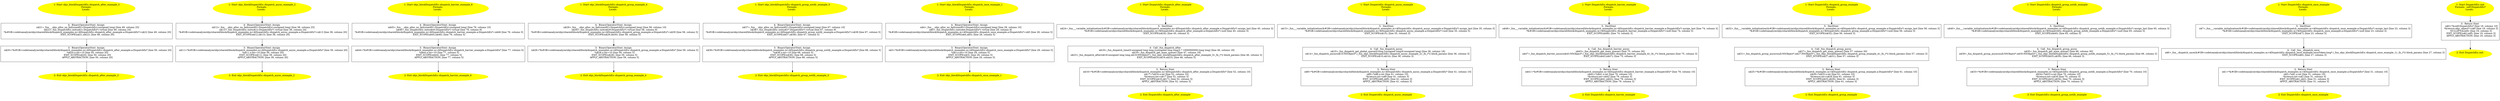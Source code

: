 /* @generated */
digraph cfg {
"objc_blockDispatchEx::dispatch_after_example_3.6e9398bb753d10e1e5234dfa24ad1e09_1" [label="1: Start objc_blockDispatchEx::dispatch_after_example_3\nFormals: \nLocals:  \n  " color=yellow style=filled]
	

	 "objc_blockDispatchEx::dispatch_after_example_3.6e9398bb753d10e1e5234dfa24ad1e09_1" -> "objc_blockDispatchEx::dispatch_after_example_3.6e9398bb753d10e1e5234dfa24ad1e09_4" ;
"objc_blockDispatchEx::dispatch_after_example_3.6e9398bb753d10e1e5234dfa24ad1e09_2" [label="2: Exit objc_blockDispatchEx::dispatch_after_example_3 \n  " color=yellow style=filled]
	

"objc_blockDispatchEx::dispatch_after_example_3.6e9398bb753d10e1e5234dfa24ad1e09_3" [label="3:  BinaryOperatorStmt: Assign \n   n$20=*&#GB<codetoanalyze/objc/shared/block/dispatch_examples.m>$DispatchEx::dispatch_after_example.a:DispatchEx* [line 50, column 20]\n  *n$20.x:int=10 [line 50, column 20]\n  EXIT_SCOPE(n$20); [line 50, column 20]\n  APPLY_ABSTRACTION; [line 50, column 20]\n " shape="box"]
	

	 "objc_blockDispatchEx::dispatch_after_example_3.6e9398bb753d10e1e5234dfa24ad1e09_3" -> "objc_blockDispatchEx::dispatch_after_example_3.6e9398bb753d10e1e5234dfa24ad1e09_2" ;
"objc_blockDispatchEx::dispatch_after_example_3.6e9398bb753d10e1e5234dfa24ad1e09_4" [label="4:  BinaryOperatorStmt: Assign \n   n$21=_fun___objc_alloc_no_fail(sizeof(t=DispatchEx):unsigned long) [line 49, column 25]\n  n$22=_fun_DispatchEx::init(n$21:DispatchEx*) virtual [line 49, column 24]\n  *&#GB<codetoanalyze/objc/shared/block/dispatch_examples.m>$DispatchEx::dispatch_after_example.a:DispatchEx*=n$22 [line 49, column 20]\n  EXIT_SCOPE(n$21,n$22); [line 49, column 20]\n " shape="box"]
	

	 "objc_blockDispatchEx::dispatch_after_example_3.6e9398bb753d10e1e5234dfa24ad1e09_4" -> "objc_blockDispatchEx::dispatch_after_example_3.6e9398bb753d10e1e5234dfa24ad1e09_3" ;
"objc_blockDispatchEx::dispatch_async_example_2.fa5a3367063c1299f87ec871fed2d30b_1" [label="1: Start objc_blockDispatchEx::dispatch_async_example_2\nFormals: \nLocals:  \n  " color=yellow style=filled]
	

	 "objc_blockDispatchEx::dispatch_async_example_2.fa5a3367063c1299f87ec871fed2d30b_1" -> "objc_blockDispatchEx::dispatch_async_example_2.fa5a3367063c1299f87ec871fed2d30b_4" ;
"objc_blockDispatchEx::dispatch_async_example_2.fa5a3367063c1299f87ec871fed2d30b_2" [label="2: Exit objc_blockDispatchEx::dispatch_async_example_2 \n  " color=yellow style=filled]
	

"objc_blockDispatchEx::dispatch_async_example_2.fa5a3367063c1299f87ec871fed2d30b_3" [label="3:  BinaryOperatorStmt: Assign \n   n$11=*&#GB<codetoanalyze/objc/shared/block/dispatch_examples.m>$DispatchEx::dispatch_async_example.a:DispatchEx* [line 39, column 20]\n  *n$11.x:int=10 [line 39, column 20]\n  EXIT_SCOPE(n$11); [line 39, column 20]\n  APPLY_ABSTRACTION; [line 39, column 20]\n " shape="box"]
	

	 "objc_blockDispatchEx::dispatch_async_example_2.fa5a3367063c1299f87ec871fed2d30b_3" -> "objc_blockDispatchEx::dispatch_async_example_2.fa5a3367063c1299f87ec871fed2d30b_2" ;
"objc_blockDispatchEx::dispatch_async_example_2.fa5a3367063c1299f87ec871fed2d30b_4" [label="4:  BinaryOperatorStmt: Assign \n   n$12=_fun___objc_alloc_no_fail(sizeof(t=DispatchEx):unsigned long) [line 38, column 25]\n  n$13=_fun_DispatchEx::init(n$12:DispatchEx*) virtual [line 38, column 24]\n  *&#GB<codetoanalyze/objc/shared/block/dispatch_examples.m>$DispatchEx::dispatch_async_example.a:DispatchEx*=n$13 [line 38, column 20]\n  EXIT_SCOPE(n$12,n$13); [line 38, column 20]\n " shape="box"]
	

	 "objc_blockDispatchEx::dispatch_async_example_2.fa5a3367063c1299f87ec871fed2d30b_4" -> "objc_blockDispatchEx::dispatch_async_example_2.fa5a3367063c1299f87ec871fed2d30b_3" ;
"objc_blockDispatchEx::dispatch_barrier_example_6.ba3ac5911ae9e3a82bd6b67ca544b8b7_1" [label="1: Start objc_blockDispatchEx::dispatch_barrier_example_6\nFormals: \nLocals:  \n  " color=yellow style=filled]
	

	 "objc_blockDispatchEx::dispatch_barrier_example_6.ba3ac5911ae9e3a82bd6b67ca544b8b7_1" -> "objc_blockDispatchEx::dispatch_barrier_example_6.ba3ac5911ae9e3a82bd6b67ca544b8b7_4" ;
"objc_blockDispatchEx::dispatch_barrier_example_6.ba3ac5911ae9e3a82bd6b67ca544b8b7_2" [label="2: Exit objc_blockDispatchEx::dispatch_barrier_example_6 \n  " color=yellow style=filled]
	

"objc_blockDispatchEx::dispatch_barrier_example_6.ba3ac5911ae9e3a82bd6b67ca544b8b7_3" [label="3:  BinaryOperatorStmt: Assign \n   n$44=*&#GB<codetoanalyze/objc/shared/block/dispatch_examples.m>$DispatchEx::dispatch_barrier_example.a:DispatchEx* [line 77, column 5]\n  *n$44.x:int=10 [line 77, column 5]\n  EXIT_SCOPE(n$44); [line 77, column 5]\n  APPLY_ABSTRACTION; [line 77, column 5]\n " shape="box"]
	

	 "objc_blockDispatchEx::dispatch_barrier_example_6.ba3ac5911ae9e3a82bd6b67ca544b8b7_3" -> "objc_blockDispatchEx::dispatch_barrier_example_6.ba3ac5911ae9e3a82bd6b67ca544b8b7_2" ;
"objc_blockDispatchEx::dispatch_barrier_example_6.ba3ac5911ae9e3a82bd6b67ca544b8b7_4" [label="4:  BinaryOperatorStmt: Assign \n   n$45=_fun___objc_alloc_no_fail(sizeof(t=DispatchEx):unsigned long) [line 76, column 10]\n  n$46=_fun_DispatchEx::init(n$45:DispatchEx*) virtual [line 76, column 9]\n  *&#GB<codetoanalyze/objc/shared/block/dispatch_examples.m>$DispatchEx::dispatch_barrier_example.a:DispatchEx*=n$46 [line 76, column 5]\n  EXIT_SCOPE(n$45,n$46); [line 76, column 5]\n " shape="box"]
	

	 "objc_blockDispatchEx::dispatch_barrier_example_6.ba3ac5911ae9e3a82bd6b67ca544b8b7_4" -> "objc_blockDispatchEx::dispatch_barrier_example_6.ba3ac5911ae9e3a82bd6b67ca544b8b7_3" ;
"objc_blockDispatchEx::dispatch_group_example_4.c2800d28963d2b21480cccdc47d7f3ac_1" [label="1: Start objc_blockDispatchEx::dispatch_group_example_4\nFormals: \nLocals:  \n  " color=yellow style=filled]
	

	 "objc_blockDispatchEx::dispatch_group_example_4.c2800d28963d2b21480cccdc47d7f3ac_1" -> "objc_blockDispatchEx::dispatch_group_example_4.c2800d28963d2b21480cccdc47d7f3ac_4" ;
"objc_blockDispatchEx::dispatch_group_example_4.c2800d28963d2b21480cccdc47d7f3ac_2" [label="2: Exit objc_blockDispatchEx::dispatch_group_example_4 \n  " color=yellow style=filled]
	

"objc_blockDispatchEx::dispatch_group_example_4.c2800d28963d2b21480cccdc47d7f3ac_3" [label="3:  BinaryOperatorStmt: Assign \n   n$28=*&#GB<codetoanalyze/objc/shared/block/dispatch_examples.m>$DispatchEx::dispatch_group_example.a:DispatchEx* [line 59, column 5]\n  *n$28.x:int=10 [line 59, column 5]\n  EXIT_SCOPE(n$28); [line 59, column 5]\n  APPLY_ABSTRACTION; [line 59, column 5]\n " shape="box"]
	

	 "objc_blockDispatchEx::dispatch_group_example_4.c2800d28963d2b21480cccdc47d7f3ac_3" -> "objc_blockDispatchEx::dispatch_group_example_4.c2800d28963d2b21480cccdc47d7f3ac_2" ;
"objc_blockDispatchEx::dispatch_group_example_4.c2800d28963d2b21480cccdc47d7f3ac_4" [label="4:  BinaryOperatorStmt: Assign \n   n$29=_fun___objc_alloc_no_fail(sizeof(t=DispatchEx):unsigned long) [line 58, column 10]\n  n$30=_fun_DispatchEx::init(n$29:DispatchEx*) virtual [line 58, column 9]\n  *&#GB<codetoanalyze/objc/shared/block/dispatch_examples.m>$DispatchEx::dispatch_group_example.a:DispatchEx*=n$30 [line 58, column 5]\n  EXIT_SCOPE(n$29,n$30); [line 58, column 5]\n " shape="box"]
	

	 "objc_blockDispatchEx::dispatch_group_example_4.c2800d28963d2b21480cccdc47d7f3ac_4" -> "objc_blockDispatchEx::dispatch_group_example_4.c2800d28963d2b21480cccdc47d7f3ac_3" ;
"objc_blockDispatchEx::dispatch_group_notify_example_5.a0aee72ff872d034fa63a16b19a6f65d_1" [label="1: Start objc_blockDispatchEx::dispatch_group_notify_example_5\nFormals: \nLocals:  \n  " color=yellow style=filled]
	

	 "objc_blockDispatchEx::dispatch_group_notify_example_5.a0aee72ff872d034fa63a16b19a6f65d_1" -> "objc_blockDispatchEx::dispatch_group_notify_example_5.a0aee72ff872d034fa63a16b19a6f65d_4" ;
"objc_blockDispatchEx::dispatch_group_notify_example_5.a0aee72ff872d034fa63a16b19a6f65d_2" [label="2: Exit objc_blockDispatchEx::dispatch_group_notify_example_5 \n  " color=yellow style=filled]
	

"objc_blockDispatchEx::dispatch_group_notify_example_5.a0aee72ff872d034fa63a16b19a6f65d_3" [label="3:  BinaryOperatorStmt: Assign \n   n$36=*&#GB<codetoanalyze/objc/shared/block/dispatch_examples.m>$DispatchEx::dispatch_group_notify_example.a:DispatchEx* [line 68, column 5]\n  *n$36.x:int=10 [line 68, column 5]\n  EXIT_SCOPE(n$36); [line 68, column 5]\n  APPLY_ABSTRACTION; [line 68, column 5]\n " shape="box"]
	

	 "objc_blockDispatchEx::dispatch_group_notify_example_5.a0aee72ff872d034fa63a16b19a6f65d_3" -> "objc_blockDispatchEx::dispatch_group_notify_example_5.a0aee72ff872d034fa63a16b19a6f65d_2" ;
"objc_blockDispatchEx::dispatch_group_notify_example_5.a0aee72ff872d034fa63a16b19a6f65d_4" [label="4:  BinaryOperatorStmt: Assign \n   n$37=_fun___objc_alloc_no_fail(sizeof(t=DispatchEx):unsigned long) [line 67, column 10]\n  n$38=_fun_DispatchEx::init(n$37:DispatchEx*) virtual [line 67, column 9]\n  *&#GB<codetoanalyze/objc/shared/block/dispatch_examples.m>$DispatchEx::dispatch_group_notify_example.a:DispatchEx*=n$38 [line 67, column 5]\n  EXIT_SCOPE(n$37,n$38); [line 67, column 5]\n " shape="box"]
	

	 "objc_blockDispatchEx::dispatch_group_notify_example_5.a0aee72ff872d034fa63a16b19a6f65d_4" -> "objc_blockDispatchEx::dispatch_group_notify_example_5.a0aee72ff872d034fa63a16b19a6f65d_3" ;
"objc_blockDispatchEx::dispatch_once_example_1.da175f9cefd6334957e7f8d6d6b39790_1" [label="1: Start objc_blockDispatchEx::dispatch_once_example_1\nFormals: \nLocals:  \n  " color=yellow style=filled]
	

	 "objc_blockDispatchEx::dispatch_once_example_1.da175f9cefd6334957e7f8d6d6b39790_1" -> "objc_blockDispatchEx::dispatch_once_example_1.da175f9cefd6334957e7f8d6d6b39790_4" ;
"objc_blockDispatchEx::dispatch_once_example_1.da175f9cefd6334957e7f8d6d6b39790_2" [label="2: Exit objc_blockDispatchEx::dispatch_once_example_1 \n  " color=yellow style=filled]
	

"objc_blockDispatchEx::dispatch_once_example_1.da175f9cefd6334957e7f8d6d6b39790_3" [label="3:  BinaryOperatorStmt: Assign \n   n$3=*&#GB<codetoanalyze/objc/shared/block/dispatch_examples.m>$DispatchEx::dispatch_once_example.a:DispatchEx* [line 29, column 5]\n  *n$3.x:int=10 [line 29, column 5]\n  EXIT_SCOPE(n$3); [line 29, column 5]\n  APPLY_ABSTRACTION; [line 29, column 5]\n " shape="box"]
	

	 "objc_blockDispatchEx::dispatch_once_example_1.da175f9cefd6334957e7f8d6d6b39790_3" -> "objc_blockDispatchEx::dispatch_once_example_1.da175f9cefd6334957e7f8d6d6b39790_2" ;
"objc_blockDispatchEx::dispatch_once_example_1.da175f9cefd6334957e7f8d6d6b39790_4" [label="4:  BinaryOperatorStmt: Assign \n   n$4=_fun___objc_alloc_no_fail(sizeof(t=DispatchEx):unsigned long) [line 28, column 10]\n  n$5=_fun_DispatchEx::init(n$4:DispatchEx*) virtual [line 28, column 9]\n  *&#GB<codetoanalyze/objc/shared/block/dispatch_examples.m>$DispatchEx::dispatch_once_example.a:DispatchEx*=n$5 [line 28, column 5]\n  EXIT_SCOPE(n$4,n$5); [line 28, column 5]\n " shape="box"]
	

	 "objc_blockDispatchEx::dispatch_once_example_1.da175f9cefd6334957e7f8d6d6b39790_4" -> "objc_blockDispatchEx::dispatch_once_example_1.da175f9cefd6334957e7f8d6d6b39790_3" ;
"dispatch_after_example#DispatchEx#class.1d25856bd99eb1ef683c8f65ff46d05d_1" [label="1: Start DispatchEx::dispatch_after_example\nFormals: \nLocals:  \n  " color=yellow style=filled]
	

	 "dispatch_after_example#DispatchEx#class.1d25856bd99eb1ef683c8f65ff46d05d_1" -> "dispatch_after_example#DispatchEx#class.1d25856bd99eb1ef683c8f65ff46d05d_5" ;
"dispatch_after_example#DispatchEx#class.1d25856bd99eb1ef683c8f65ff46d05d_2" [label="2: Exit DispatchEx::dispatch_after_example \n  " color=yellow style=filled]
	

"dispatch_after_example#DispatchEx#class.1d25856bd99eb1ef683c8f65ff46d05d_3" [label="3:  Return Stmt \n   n$16=*&#GB<codetoanalyze/objc/shared/block/dispatch_examples.m>$DispatchEx::dispatch_after_example.a:DispatchEx* [line 52, column 10]\n  n$17=*n$16.x:int [line 52, column 10]\n  *&return:int=n$17 [line 52, column 3]\n  EXIT_SCOPE(n$16,n$17); [line 52, column 3]\n  APPLY_ABSTRACTION; [line 52, column 3]\n " shape="box"]
	

	 "dispatch_after_example#DispatchEx#class.1d25856bd99eb1ef683c8f65ff46d05d_3" -> "dispatch_after_example#DispatchEx#class.1d25856bd99eb1ef683c8f65ff46d05d_2" ;
"dispatch_after_example#DispatchEx#class.1d25856bd99eb1ef683c8f65ff46d05d_4" [label="4:  Call _fun_dispatch_after \n   n$18=_fun_dispatch_time(0:unsigned long long,((unsigned long long)2 * 1000000000):long long) [line 46, column 18]\n  n$19=_fun_dispatch_get_main_queue() [line 47, column 18]\n  n$23=_fun_dispatch_after(n$18:unsigned long long,n$19:NSObject*,(_fun_objc_blockDispatchEx::dispatch_after_example_3):_fn_(*)) block_params [line 46, column 3]\n  EXIT_SCOPE(n$18,n$19,n$23); [line 46, column 3]\n " shape="box"]
	

	 "dispatch_after_example#DispatchEx#class.1d25856bd99eb1ef683c8f65ff46d05d_4" -> "dispatch_after_example#DispatchEx#class.1d25856bd99eb1ef683c8f65ff46d05d_3" ;
"dispatch_after_example#DispatchEx#class.1d25856bd99eb1ef683c8f65ff46d05d_5" [label="5:  DeclStmt \n   n$24=_fun___variable_initialization(&#GB<codetoanalyze/objc/shared/block/dispatch_examples.m>$DispatchEx::dispatch_after_example.a:DispatchEx*) assign_last [line 45, column 3]\n  *&#GB<codetoanalyze/objc/shared/block/dispatch_examples.m>$DispatchEx::dispatch_after_example.a:DispatchEx*=null [line 45, column 3]\n  EXIT_SCOPE(n$24); [line 45, column 3]\n " shape="box"]
	

	 "dispatch_after_example#DispatchEx#class.1d25856bd99eb1ef683c8f65ff46d05d_5" -> "dispatch_after_example#DispatchEx#class.1d25856bd99eb1ef683c8f65ff46d05d_4" ;
"dispatch_async_example#DispatchEx#class.5c5d7347be2a9654ad7e32514189fe54_1" [label="1: Start DispatchEx::dispatch_async_example\nFormals: \nLocals:  \n  " color=yellow style=filled]
	

	 "dispatch_async_example#DispatchEx#class.5c5d7347be2a9654ad7e32514189fe54_1" -> "dispatch_async_example#DispatchEx#class.5c5d7347be2a9654ad7e32514189fe54_5" ;
"dispatch_async_example#DispatchEx#class.5c5d7347be2a9654ad7e32514189fe54_2" [label="2: Exit DispatchEx::dispatch_async_example \n  " color=yellow style=filled]
	

"dispatch_async_example#DispatchEx#class.5c5d7347be2a9654ad7e32514189fe54_3" [label="3:  Return Stmt \n   n$8=*&#GB<codetoanalyze/objc/shared/block/dispatch_examples.m>$DispatchEx::dispatch_async_example.a:DispatchEx* [line 41, column 10]\n  n$9=*n$8.x:int [line 41, column 10]\n  *&return:int=n$9 [line 41, column 3]\n  EXIT_SCOPE(n$8,n$9); [line 41, column 3]\n  APPLY_ABSTRACTION; [line 41, column 3]\n " shape="box"]
	

	 "dispatch_async_example#DispatchEx#class.5c5d7347be2a9654ad7e32514189fe54_3" -> "dispatch_async_example#DispatchEx#class.5c5d7347be2a9654ad7e32514189fe54_2" ;
"dispatch_async_example#DispatchEx#class.5c5d7347be2a9654ad7e32514189fe54_4" [label="4:  Call _fun_dispatch_async \n   n$10=_fun_dispatch_get_global_queue(0:long,(unsigned long)0:unsigned long) [line 36, column 18]\n  n$14=_fun_dispatch_async(n$10:NSObject*,(_fun_objc_blockDispatchEx::dispatch_async_example_2):_fn_(*)) block_params [line 36, column 3]\n  EXIT_SCOPE(n$10,n$14); [line 36, column 3]\n " shape="box"]
	

	 "dispatch_async_example#DispatchEx#class.5c5d7347be2a9654ad7e32514189fe54_4" -> "dispatch_async_example#DispatchEx#class.5c5d7347be2a9654ad7e32514189fe54_3" ;
"dispatch_async_example#DispatchEx#class.5c5d7347be2a9654ad7e32514189fe54_5" [label="5:  DeclStmt \n   n$15=_fun___variable_initialization(&#GB<codetoanalyze/objc/shared/block/dispatch_examples.m>$DispatchEx::dispatch_async_example.a:DispatchEx*) assign_last [line 35, column 3]\n  *&#GB<codetoanalyze/objc/shared/block/dispatch_examples.m>$DispatchEx::dispatch_async_example.a:DispatchEx*=null [line 35, column 3]\n  EXIT_SCOPE(n$15); [line 35, column 3]\n " shape="box"]
	

	 "dispatch_async_example#DispatchEx#class.5c5d7347be2a9654ad7e32514189fe54_5" -> "dispatch_async_example#DispatchEx#class.5c5d7347be2a9654ad7e32514189fe54_4" ;
"dispatch_barrier_example#DispatchEx#class.a541a40f2f04e29019c58e563f7544d8_1" [label="1: Start DispatchEx::dispatch_barrier_example\nFormals: \nLocals:  \n  " color=yellow style=filled]
	

	 "dispatch_barrier_example#DispatchEx#class.a541a40f2f04e29019c58e563f7544d8_1" -> "dispatch_barrier_example#DispatchEx#class.a541a40f2f04e29019c58e563f7544d8_5" ;
"dispatch_barrier_example#DispatchEx#class.a541a40f2f04e29019c58e563f7544d8_2" [label="2: Exit DispatchEx::dispatch_barrier_example \n  " color=yellow style=filled]
	

"dispatch_barrier_example#DispatchEx#class.a541a40f2f04e29019c58e563f7544d8_3" [label="3:  Return Stmt \n   n$41=*&#GB<codetoanalyze/objc/shared/block/dispatch_examples.m>$DispatchEx::dispatch_barrier_example.a:DispatchEx* [line 79, column 10]\n  n$42=*n$41.x:int [line 79, column 10]\n  *&return:int=n$42 [line 79, column 3]\n  EXIT_SCOPE(n$41,n$42); [line 79, column 3]\n  APPLY_ABSTRACTION; [line 79, column 3]\n " shape="box"]
	

	 "dispatch_barrier_example#DispatchEx#class.a541a40f2f04e29019c58e563f7544d8_3" -> "dispatch_barrier_example#DispatchEx#class.a541a40f2f04e29019c58e563f7544d8_2" ;
"dispatch_barrier_example#DispatchEx#class.a541a40f2f04e29019c58e563f7544d8_4" [label="4:  Call _fun_dispatch_barrier_async \n   n$43=_fun_dispatch_get_main_queue() [line 75, column 26]\n  n$47=_fun_dispatch_barrier_async(n$43:NSObject*,(_fun_objc_blockDispatchEx::dispatch_barrier_example_6):_fn_(*)) block_params [line 75, column 3]\n  EXIT_SCOPE(n$43,n$47); [line 75, column 3]\n " shape="box"]
	

	 "dispatch_barrier_example#DispatchEx#class.a541a40f2f04e29019c58e563f7544d8_4" -> "dispatch_barrier_example#DispatchEx#class.a541a40f2f04e29019c58e563f7544d8_3" ;
"dispatch_barrier_example#DispatchEx#class.a541a40f2f04e29019c58e563f7544d8_5" [label="5:  DeclStmt \n   n$48=_fun___variable_initialization(&#GB<codetoanalyze/objc/shared/block/dispatch_examples.m>$DispatchEx::dispatch_barrier_example.a:DispatchEx*) assign_last [line 74, column 3]\n  *&#GB<codetoanalyze/objc/shared/block/dispatch_examples.m>$DispatchEx::dispatch_barrier_example.a:DispatchEx*=null [line 74, column 3]\n  EXIT_SCOPE(n$48); [line 74, column 3]\n " shape="box"]
	

	 "dispatch_barrier_example#DispatchEx#class.a541a40f2f04e29019c58e563f7544d8_5" -> "dispatch_barrier_example#DispatchEx#class.a541a40f2f04e29019c58e563f7544d8_4" ;
"dispatch_group_example#DispatchEx#class.f420a75c58eda6d3f0e5e05fadabfc18_1" [label="1: Start DispatchEx::dispatch_group_example\nFormals: \nLocals:  \n  " color=yellow style=filled]
	

	 "dispatch_group_example#DispatchEx#class.f420a75c58eda6d3f0e5e05fadabfc18_1" -> "dispatch_group_example#DispatchEx#class.f420a75c58eda6d3f0e5e05fadabfc18_5" ;
"dispatch_group_example#DispatchEx#class.f420a75c58eda6d3f0e5e05fadabfc18_2" [label="2: Exit DispatchEx::dispatch_group_example \n  " color=yellow style=filled]
	

"dispatch_group_example#DispatchEx#class.f420a75c58eda6d3f0e5e05fadabfc18_3" [label="3:  Return Stmt \n   n$25=*&#GB<codetoanalyze/objc/shared/block/dispatch_examples.m>$DispatchEx::dispatch_group_example.a:DispatchEx* [line 61, column 10]\n  n$26=*n$25.x:int [line 61, column 10]\n  *&return:int=n$26 [line 61, column 3]\n  EXIT_SCOPE(n$25,n$26); [line 61, column 3]\n  APPLY_ABSTRACTION; [line 61, column 3]\n " shape="box"]
	

	 "dispatch_group_example#DispatchEx#class.f420a75c58eda6d3f0e5e05fadabfc18_3" -> "dispatch_group_example#DispatchEx#class.f420a75c58eda6d3f0e5e05fadabfc18_2" ;
"dispatch_group_example#DispatchEx#class.f420a75c58eda6d3f0e5e05fadabfc18_4" [label="4:  Call _fun_dispatch_group_async \n   n$27=_fun_dispatch_get_main_queue() [line 57, column 30]\n  n$31=_fun_dispatch_group_async(null:NSObject*,n$27:NSObject*,(_fun_objc_blockDispatchEx::dispatch_group_example_4):_fn_(*)) block_params [line 57, column 3]\n  EXIT_SCOPE(n$27,n$31); [line 57, column 3]\n " shape="box"]
	

	 "dispatch_group_example#DispatchEx#class.f420a75c58eda6d3f0e5e05fadabfc18_4" -> "dispatch_group_example#DispatchEx#class.f420a75c58eda6d3f0e5e05fadabfc18_3" ;
"dispatch_group_example#DispatchEx#class.f420a75c58eda6d3f0e5e05fadabfc18_5" [label="5:  DeclStmt \n   n$32=_fun___variable_initialization(&#GB<codetoanalyze/objc/shared/block/dispatch_examples.m>$DispatchEx::dispatch_group_example.a:DispatchEx*) assign_last [line 56, column 3]\n  *&#GB<codetoanalyze/objc/shared/block/dispatch_examples.m>$DispatchEx::dispatch_group_example.a:DispatchEx*=null [line 56, column 3]\n  EXIT_SCOPE(n$32); [line 56, column 3]\n " shape="box"]
	

	 "dispatch_group_example#DispatchEx#class.f420a75c58eda6d3f0e5e05fadabfc18_5" -> "dispatch_group_example#DispatchEx#class.f420a75c58eda6d3f0e5e05fadabfc18_4" ;
"dispatch_group_notify_example#DispatchEx#class.f5cf54b07621c319cf7ead3b217760ed_1" [label="1: Start DispatchEx::dispatch_group_notify_example\nFormals: \nLocals:  \n  " color=yellow style=filled]
	

	 "dispatch_group_notify_example#DispatchEx#class.f5cf54b07621c319cf7ead3b217760ed_1" -> "dispatch_group_notify_example#DispatchEx#class.f5cf54b07621c319cf7ead3b217760ed_5" ;
"dispatch_group_notify_example#DispatchEx#class.f5cf54b07621c319cf7ead3b217760ed_2" [label="2: Exit DispatchEx::dispatch_group_notify_example \n  " color=yellow style=filled]
	

"dispatch_group_notify_example#DispatchEx#class.f5cf54b07621c319cf7ead3b217760ed_3" [label="3:  Return Stmt \n   n$33=*&#GB<codetoanalyze/objc/shared/block/dispatch_examples.m>$DispatchEx::dispatch_group_notify_example.a:DispatchEx* [line 70, column 10]\n  n$34=*n$33.x:int [line 70, column 10]\n  *&return:int=n$34 [line 70, column 3]\n  EXIT_SCOPE(n$33,n$34); [line 70, column 3]\n  APPLY_ABSTRACTION; [line 70, column 3]\n " shape="box"]
	

	 "dispatch_group_notify_example#DispatchEx#class.f5cf54b07621c319cf7ead3b217760ed_3" -> "dispatch_group_notify_example#DispatchEx#class.f5cf54b07621c319cf7ead3b217760ed_2" ;
"dispatch_group_notify_example#DispatchEx#class.f5cf54b07621c319cf7ead3b217760ed_4" [label="4:  Call _fun_dispatch_group_async \n   n$35=_fun_dispatch_get_main_queue() [line 66, column 30]\n  n$39=_fun_dispatch_group_async(null:NSObject*,n$35:NSObject*,(_fun_objc_blockDispatchEx::dispatch_group_notify_example_5):_fn_(*)) block_params [line 66, column 3]\n  EXIT_SCOPE(n$35,n$39); [line 66, column 3]\n " shape="box"]
	

	 "dispatch_group_notify_example#DispatchEx#class.f5cf54b07621c319cf7ead3b217760ed_4" -> "dispatch_group_notify_example#DispatchEx#class.f5cf54b07621c319cf7ead3b217760ed_3" ;
"dispatch_group_notify_example#DispatchEx#class.f5cf54b07621c319cf7ead3b217760ed_5" [label="5:  DeclStmt \n   n$40=_fun___variable_initialization(&#GB<codetoanalyze/objc/shared/block/dispatch_examples.m>$DispatchEx::dispatch_group_notify_example.a:DispatchEx*) assign_last [line 65, column 3]\n  *&#GB<codetoanalyze/objc/shared/block/dispatch_examples.m>$DispatchEx::dispatch_group_notify_example.a:DispatchEx*=null [line 65, column 3]\n  EXIT_SCOPE(n$40); [line 65, column 3]\n " shape="box"]
	

	 "dispatch_group_notify_example#DispatchEx#class.f5cf54b07621c319cf7ead3b217760ed_5" -> "dispatch_group_notify_example#DispatchEx#class.f5cf54b07621c319cf7ead3b217760ed_4" ;
"dispatch_once_example#DispatchEx#class.d3456446b1a2d5355c1767887cc8b62c_1" [label="1: Start DispatchEx::dispatch_once_example\nFormals: \nLocals:  \n  " color=yellow style=filled]
	

	 "dispatch_once_example#DispatchEx#class.d3456446b1a2d5355c1767887cc8b62c_1" -> "dispatch_once_example#DispatchEx#class.d3456446b1a2d5355c1767887cc8b62c_5" ;
"dispatch_once_example#DispatchEx#class.d3456446b1a2d5355c1767887cc8b62c_2" [label="2: Exit DispatchEx::dispatch_once_example \n  " color=yellow style=filled]
	

"dispatch_once_example#DispatchEx#class.d3456446b1a2d5355c1767887cc8b62c_3" [label="3:  Return Stmt \n   n$1=*&#GB<codetoanalyze/objc/shared/block/dispatch_examples.m>$DispatchEx::dispatch_once_example.a:DispatchEx* [line 31, column 10]\n  n$2=*n$1.x:int [line 31, column 10]\n  *&return:int=n$2 [line 31, column 3]\n  EXIT_SCOPE(n$1,n$2); [line 31, column 3]\n  APPLY_ABSTRACTION; [line 31, column 3]\n " shape="box"]
	

	 "dispatch_once_example#DispatchEx#class.d3456446b1a2d5355c1767887cc8b62c_3" -> "dispatch_once_example#DispatchEx#class.d3456446b1a2d5355c1767887cc8b62c_2" ;
"dispatch_once_example#DispatchEx#class.d3456446b1a2d5355c1767887cc8b62c_4" [label="4:  Call _fun__dispatch_once \n   n$6=_fun__dispatch_once(&#GB<codetoanalyze/objc/shared/block/dispatch_examples.m>$DispatchEx::dispatch_once_example.onceToken:long*,(_fun_objc_blockDispatchEx::dispatch_once_example_1):_fn_(*)) block_params [line 27, column 3]\n  EXIT_SCOPE(n$6); [line 27, column 3]\n " shape="box"]
	

	 "dispatch_once_example#DispatchEx#class.d3456446b1a2d5355c1767887cc8b62c_4" -> "dispatch_once_example#DispatchEx#class.d3456446b1a2d5355c1767887cc8b62c_3" ;
"dispatch_once_example#DispatchEx#class.d3456446b1a2d5355c1767887cc8b62c_5" [label="5:  DeclStmt \n   n$7=_fun___variable_initialization(&#GB<codetoanalyze/objc/shared/block/dispatch_examples.m>$DispatchEx::dispatch_once_example.a:DispatchEx*) assign_last [line 23, column 3]\n  *&#GB<codetoanalyze/objc/shared/block/dispatch_examples.m>$DispatchEx::dispatch_once_example.a:DispatchEx*=null [line 23, column 3]\n  EXIT_SCOPE(n$7); [line 23, column 3]\n " shape="box"]
	

	 "dispatch_once_example#DispatchEx#class.d3456446b1a2d5355c1767887cc8b62c_5" -> "dispatch_once_example#DispatchEx#class.d3456446b1a2d5355c1767887cc8b62c_4" ;
"init#DispatchEx#instance.04117ac30ba5664de2d577c4aa97d118_1" [label="1: Start DispatchEx::init\nFormals:  self:DispatchEx*\nLocals:  \n  " color=yellow style=filled]
	

	 "init#DispatchEx#instance.04117ac30ba5664de2d577c4aa97d118_1" -> "init#DispatchEx#instance.04117ac30ba5664de2d577c4aa97d118_3" ;
"init#DispatchEx#instance.04117ac30ba5664de2d577c4aa97d118_2" [label="2: Exit DispatchEx::init \n  " color=yellow style=filled]
	

"init#DispatchEx#instance.04117ac30ba5664de2d577c4aa97d118_3" [label="3:  Return Stmt \n   n$0=*&self:DispatchEx* [line 19, column 10]\n  *&return:objc_object*=n$0 [line 19, column 3]\n  NULLIFY(&self); [line 19, column 3]\n  EXIT_SCOPE(n$0,self); [line 19, column 3]\n  APPLY_ABSTRACTION; [line 19, column 3]\n " shape="box"]
	

	 "init#DispatchEx#instance.04117ac30ba5664de2d577c4aa97d118_3" -> "init#DispatchEx#instance.04117ac30ba5664de2d577c4aa97d118_2" ;
}
